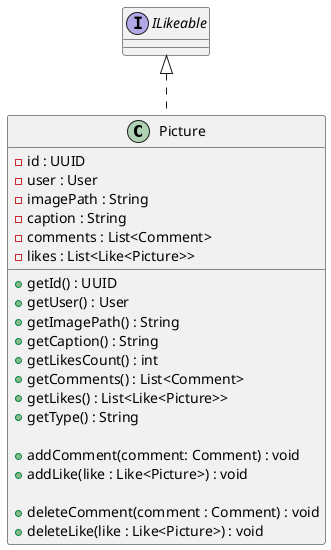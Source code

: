 @startuml
class Picture implements ILikeable {
- id : UUID
- user : User
- imagePath : String
- caption : String
- comments : List<Comment>
- likes : List<Like<Picture>>

+ getId() : UUID
+ getUser() : User
+ getImagePath() : String
+ getCaption() : String
+ getLikesCount() : int
+ getComments() : List<Comment>
+ getLikes() : List<Like<Picture>>
+ getType() : String

+ addComment(comment: Comment) : void
+ addLike(like : Like<Picture>) : void

+ deleteComment(comment : Comment) : void
+ deleteLike(like : Like<Picture>) : void

}
@enduml